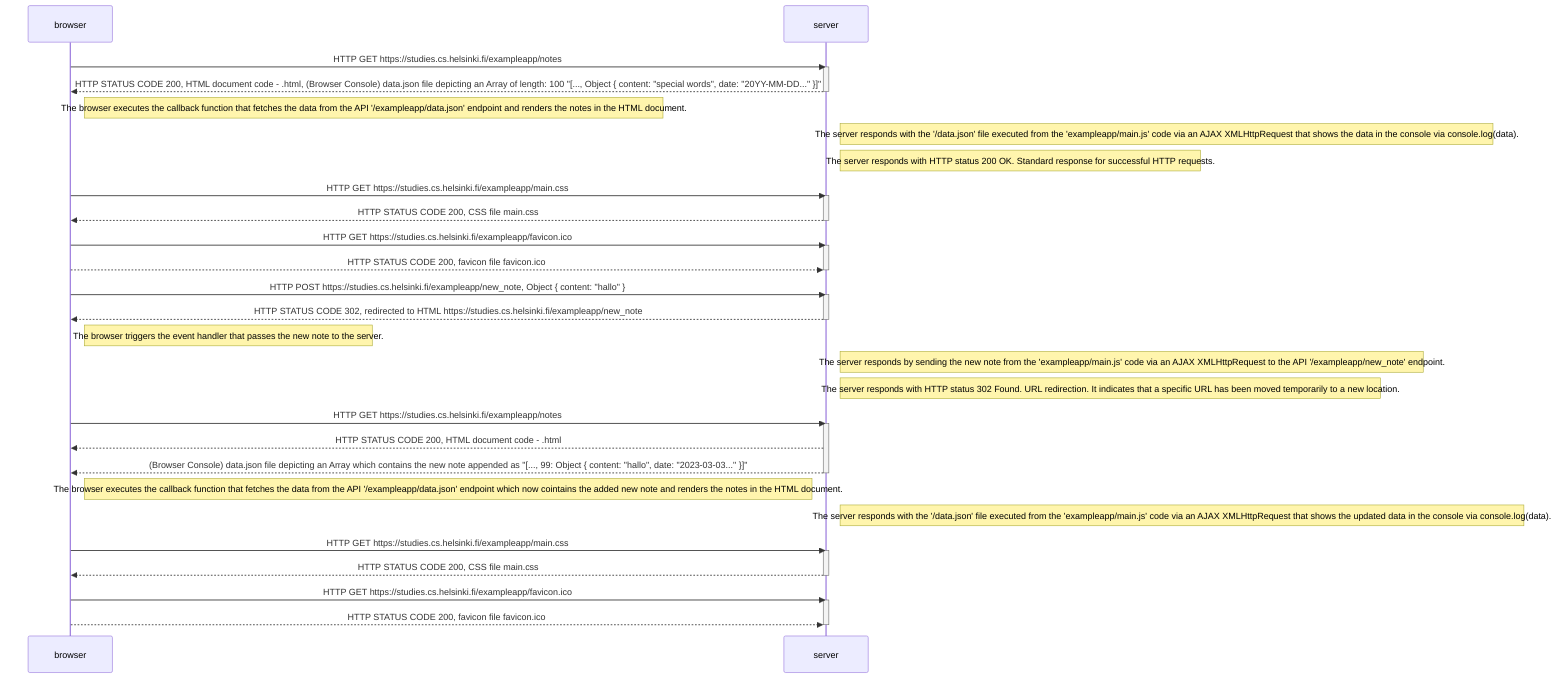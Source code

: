 sequenceDiagram
    participant browser
    participant server
    
    browser->>server: HTTP GET https://studies.cs.helsinki.fi/exampleapp/notes
    activate server
    server-->>browser: HTTP STATUS CODE 200, HTML document code - .html, (Browser Console) data.json file depicting an Array of length: 100 "[..., Object { content: "special words", date: "20YY-MM-DD..." }]"
    deactivate server
    
    Note right of browser: The browser executes the callback function that fetches the data from the API '/exampleapp/data.json' endpoint and renders the notes in the HTML document.
    
    Note right of server: The server responds with the '/data.json' file executed from the 'exampleapp/main.js' code via an AJAX XMLHttpRequest that shows the data in the console via console.log(data).
    
    Note right of server: The server responds with HTTP status 200 OK. Standard response for successful HTTP requests.
    
    browser->>server: HTTP GET https://studies.cs.helsinki.fi/exampleapp/main.css
    activate server
    server-->>browser: HTTP STATUS CODE 200, CSS file main.css
    deactivate server
    
    browser->>server: HTTP GET https://studies.cs.helsinki.fi/exampleapp/favicon.ico
    activate server
    browser-->>server: HTTP STATUS CODE 200, favicon file favicon.ico
    deactivate server
    
    browser->>server: HTTP POST https://studies.cs.helsinki.fi/exampleapp/new_note, Object { content: "hallo" }
    activate server
    server-->>browser: HTTP STATUS CODE 302, redirected to HTML https://studies.cs.helsinki.fi/exampleapp/new_note
    deactivate server
    
    Note right of browser: The browser triggers the event handler that passes the new note to the server.
    
    Note right of server: The server responds by sending the new note from the 'exampleapp/main.js' code via an AJAX XMLHttpRequest to the API '/exampleapp/new_note' endpoint.
    
    Note right of server: The server responds with HTTP status 302 Found. URL redirection. It indicates that a specific URL has been moved temporarily to a new location.
    
    browser->>server: HTTP GET https://studies.cs.helsinki.fi/exampleapp/notes
    activate server
    server-->>browser: HTTP STATUS CODE 200, HTML document code - .html
    server-->>browser: (Browser Console) data.json file depicting an Array which contains the new note appended as "[..., 99: Object { content: "hallo", date: "2023-03-03..." }]"
    deactivate server
    
    Note right of browser: The browser executes the callback function that fetches the data from the API '/exampleapp/data.json' endpoint which now cointains the added new note and renders the notes in the HTML document.
    
    Note right of server: The server responds with the '/data.json' file executed from the 'exampleapp/main.js' code via an AJAX XMLHttpRequest that shows the updated data in the console via console.log(data).
    
    browser->>server: HTTP GET https://studies.cs.helsinki.fi/exampleapp/main.css
    activate server
    server-->>browser: HTTP STATUS CODE 200, CSS file main.css
    deactivate server
    
    browser->>server: HTTP GET https://studies.cs.helsinki.fi/exampleapp/favicon.ico
    activate server
    browser-->>server: HTTP STATUS CODE 200, favicon file favicon.ico
    deactivate server